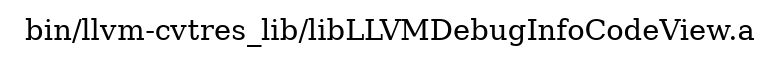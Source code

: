 digraph "bin/llvm-cvtres_lib/libLLVMDebugInfoCodeView.a" {
	label="bin/llvm-cvtres_lib/libLLVMDebugInfoCodeView.a";
	rankdir=LR;

}
